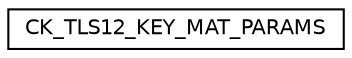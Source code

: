 digraph "Graphical Class Hierarchy"
{
  edge [fontname="Helvetica",fontsize="10",labelfontname="Helvetica",labelfontsize="10"];
  node [fontname="Helvetica",fontsize="10",shape=record];
  rankdir="LR";
  Node0 [label="CK_TLS12_KEY_MAT_PARAMS",height=0.2,width=0.4,color="black", fillcolor="white", style="filled",URL="$struct_c_k___t_l_s12___k_e_y___m_a_t___p_a_r_a_m_s.html"];
}
